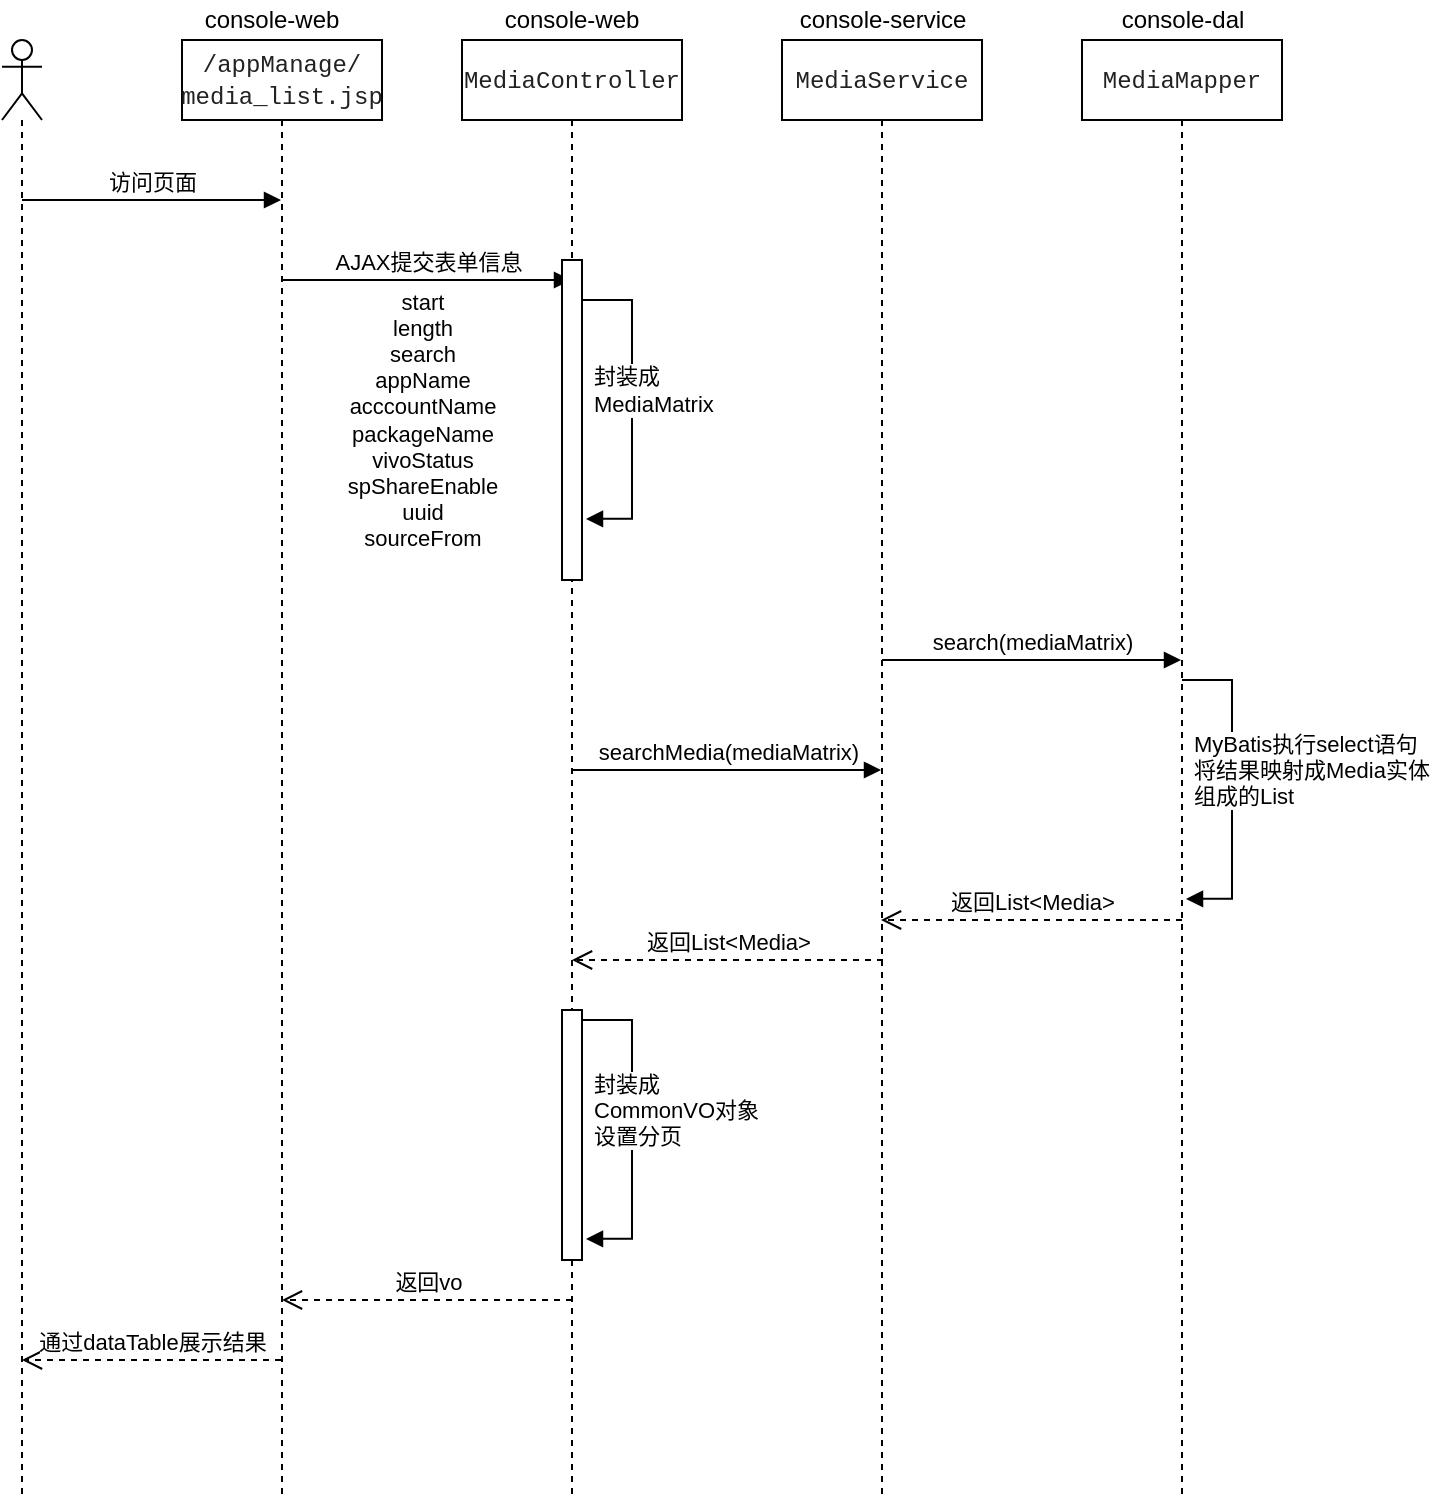 <mxfile version="14.1.4" type="github">
  <diagram id="9OYVoamQwVcNS9YlbufE" name="第 1 页">
    <mxGraphModel dx="1422" dy="762" grid="1" gridSize="10" guides="1" tooltips="1" connect="1" arrows="1" fold="1" page="1" pageScale="1" pageWidth="827" pageHeight="1169" math="0" shadow="0">
      <root>
        <mxCell id="0" />
        <mxCell id="1" parent="0" />
        <mxCell id="_frdvWWSP4NSwpnnzkr7-34" value="" style="shape=umlLifeline;participant=umlActor;perimeter=lifelinePerimeter;whiteSpace=wrap;html=1;container=1;collapsible=0;recursiveResize=0;verticalAlign=top;spacingTop=36;outlineConnect=0;" vertex="1" parent="1">
          <mxGeometry x="60" y="60" width="20" height="730" as="geometry" />
        </mxCell>
        <mxCell id="_frdvWWSP4NSwpnnzkr7-42" value="访问页面" style="html=1;verticalAlign=bottom;endArrow=block;" edge="1" parent="_frdvWWSP4NSwpnnzkr7-34" target="_frdvWWSP4NSwpnnzkr7-35">
          <mxGeometry width="80" relative="1" as="geometry">
            <mxPoint x="10" y="80" as="sourcePoint" />
            <mxPoint x="90" y="80" as="targetPoint" />
          </mxGeometry>
        </mxCell>
        <mxCell id="_frdvWWSP4NSwpnnzkr7-35" value="&lt;span style=&quot;color: rgb(34 , 34 , 34) ; font-family: &amp;#34;consolas&amp;#34; , &amp;#34;lucida console&amp;#34; , &amp;#34;courier new&amp;#34; , monospace ; text-align: left&quot;&gt;/appManage/&lt;br&gt;media_list.jsp&lt;/span&gt;" style="shape=umlLifeline;perimeter=lifelinePerimeter;whiteSpace=wrap;html=1;container=1;collapsible=0;recursiveResize=0;outlineConnect=0;" vertex="1" parent="1">
          <mxGeometry x="150" y="60" width="100" height="730" as="geometry" />
        </mxCell>
        <mxCell id="_frdvWWSP4NSwpnnzkr7-43" value="AJAX提交表单信息" style="html=1;verticalAlign=bottom;endArrow=block;" edge="1" parent="_frdvWWSP4NSwpnnzkr7-35" target="_frdvWWSP4NSwpnnzkr7-36">
          <mxGeometry width="80" relative="1" as="geometry">
            <mxPoint x="50" y="120" as="sourcePoint" />
            <mxPoint x="130" y="120" as="targetPoint" />
          </mxGeometry>
        </mxCell>
        <mxCell id="_frdvWWSP4NSwpnnzkr7-52" value="start&lt;br&gt;length&lt;br&gt;search&lt;br&gt;appName&lt;br&gt;acccountName&lt;br&gt;packageName&lt;br&gt;vivoStatus&lt;br&gt;spShareEnable&lt;br&gt;uuid&lt;br&gt;sourceFrom" style="edgeLabel;html=1;align=center;verticalAlign=middle;resizable=0;points=[];" vertex="1" connectable="0" parent="_frdvWWSP4NSwpnnzkr7-43">
          <mxGeometry x="0.356" y="-4" relative="1" as="geometry">
            <mxPoint x="-28" y="66" as="offset" />
          </mxGeometry>
        </mxCell>
        <mxCell id="_frdvWWSP4NSwpnnzkr7-36" value="&lt;div style=&quot;text-align: left&quot;&gt;&lt;span&gt;&lt;font color=&quot;#222222&quot; face=&quot;consolas, lucida console, courier new, monospace&quot;&gt;MediaController&lt;/font&gt;&lt;/span&gt;&lt;/div&gt;" style="shape=umlLifeline;perimeter=lifelinePerimeter;whiteSpace=wrap;html=1;container=1;collapsible=0;recursiveResize=0;outlineConnect=0;" vertex="1" parent="1">
          <mxGeometry x="290" y="60" width="110" height="730" as="geometry" />
        </mxCell>
        <mxCell id="_frdvWWSP4NSwpnnzkr7-45" value="" style="html=1;points=[];perimeter=orthogonalPerimeter;" vertex="1" parent="_frdvWWSP4NSwpnnzkr7-36">
          <mxGeometry x="50" y="110" width="10" height="160" as="geometry" />
        </mxCell>
        <mxCell id="_frdvWWSP4NSwpnnzkr7-61" value="console-web" style="text;html=1;strokeColor=none;fillColor=none;align=center;verticalAlign=middle;whiteSpace=wrap;rounded=0;" vertex="1" parent="_frdvWWSP4NSwpnnzkr7-36">
          <mxGeometry x="20" y="-20" width="70" height="20" as="geometry" />
        </mxCell>
        <mxCell id="_frdvWWSP4NSwpnnzkr7-72" value="" style="html=1;points=[];perimeter=orthogonalPerimeter;" vertex="1" parent="_frdvWWSP4NSwpnnzkr7-36">
          <mxGeometry x="50" y="485" width="10" height="125" as="geometry" />
        </mxCell>
        <mxCell id="_frdvWWSP4NSwpnnzkr7-48" value="封装成&lt;br&gt;MediaMatrix" style="edgeStyle=orthogonalEdgeStyle;html=1;align=left;spacingLeft=2;endArrow=block;rounded=0;entryX=1.2;entryY=0.809;entryDx=0;entryDy=0;entryPerimeter=0;" edge="1" target="_frdvWWSP4NSwpnnzkr7-45" parent="1">
          <mxGeometry x="-0.113" y="-23" relative="1" as="geometry">
            <mxPoint x="350" y="190" as="sourcePoint" />
            <Array as="points">
              <mxPoint x="375" y="190" />
              <mxPoint x="375" y="299" />
            </Array>
            <mxPoint x="355" y="210" as="targetPoint" />
            <mxPoint as="offset" />
          </mxGeometry>
        </mxCell>
        <mxCell id="_frdvWWSP4NSwpnnzkr7-49" value="&lt;div style=&quot;text-align: left&quot;&gt;&lt;span&gt;&lt;font color=&quot;#222222&quot; face=&quot;consolas, lucida console, courier new, monospace&quot;&gt;MediaService&lt;/font&gt;&lt;/span&gt;&lt;/div&gt;" style="shape=umlLifeline;perimeter=lifelinePerimeter;whiteSpace=wrap;html=1;container=1;collapsible=0;recursiveResize=0;outlineConnect=0;" vertex="1" parent="1">
          <mxGeometry x="450" y="60" width="100" height="730" as="geometry" />
        </mxCell>
        <mxCell id="_frdvWWSP4NSwpnnzkr7-66" value="search(mediaMatrix)" style="html=1;verticalAlign=bottom;endArrow=block;" edge="1" parent="_frdvWWSP4NSwpnnzkr7-49">
          <mxGeometry width="80" relative="1" as="geometry">
            <mxPoint x="50" y="310" as="sourcePoint" />
            <mxPoint x="199.5" y="310" as="targetPoint" />
          </mxGeometry>
        </mxCell>
        <mxCell id="_frdvWWSP4NSwpnnzkr7-53" value="searchMedia(mediaMatrix)" style="html=1;verticalAlign=bottom;endArrow=block;" edge="1" parent="1" source="_frdvWWSP4NSwpnnzkr7-36" target="_frdvWWSP4NSwpnnzkr7-49">
          <mxGeometry width="80" relative="1" as="geometry">
            <mxPoint x="350" y="320" as="sourcePoint" />
            <mxPoint x="430" y="320" as="targetPoint" />
          </mxGeometry>
        </mxCell>
        <mxCell id="_frdvWWSP4NSwpnnzkr7-60" value="console-web" style="text;html=1;strokeColor=none;fillColor=none;align=center;verticalAlign=middle;whiteSpace=wrap;rounded=0;" vertex="1" parent="1">
          <mxGeometry x="160" y="40" width="70" height="20" as="geometry" />
        </mxCell>
        <mxCell id="_frdvWWSP4NSwpnnzkr7-62" value="console-service" style="text;html=1;strokeColor=none;fillColor=none;align=center;verticalAlign=middle;whiteSpace=wrap;rounded=0;" vertex="1" parent="1">
          <mxGeometry x="452.5" y="40" width="95" height="20" as="geometry" />
        </mxCell>
        <mxCell id="_frdvWWSP4NSwpnnzkr7-63" value="&lt;div style=&quot;text-align: left&quot;&gt;&lt;span&gt;&lt;font color=&quot;#222222&quot; face=&quot;consolas, lucida console, courier new, monospace&quot;&gt;MediaMapper&lt;/font&gt;&lt;/span&gt;&lt;/div&gt;" style="shape=umlLifeline;perimeter=lifelinePerimeter;whiteSpace=wrap;html=1;container=1;collapsible=0;recursiveResize=0;outlineConnect=0;" vertex="1" parent="1">
          <mxGeometry x="600" y="60" width="100" height="730" as="geometry" />
        </mxCell>
        <mxCell id="_frdvWWSP4NSwpnnzkr7-64" value="console-dal" style="text;html=1;strokeColor=none;fillColor=none;align=center;verticalAlign=middle;whiteSpace=wrap;rounded=0;" vertex="1" parent="1">
          <mxGeometry x="602.5" y="40" width="95" height="20" as="geometry" />
        </mxCell>
        <mxCell id="_frdvWWSP4NSwpnnzkr7-67" value="MyBatis执行select语句&lt;br&gt;将结果映射成Media实体&lt;br&gt;组成的List" style="edgeStyle=orthogonalEdgeStyle;html=1;align=left;spacingLeft=2;endArrow=block;rounded=0;entryX=1.2;entryY=0.809;entryDx=0;entryDy=0;entryPerimeter=0;" edge="1" parent="1">
          <mxGeometry x="-0.113" y="-23" relative="1" as="geometry">
            <mxPoint x="650" y="380" as="sourcePoint" />
            <Array as="points">
              <mxPoint x="675" y="380" />
              <mxPoint x="675" y="489" />
            </Array>
            <mxPoint x="652" y="489.44" as="targetPoint" />
            <mxPoint as="offset" />
          </mxGeometry>
        </mxCell>
        <mxCell id="_frdvWWSP4NSwpnnzkr7-69" value="返回List&amp;lt;Media&amp;gt;" style="html=1;verticalAlign=bottom;endArrow=open;dashed=1;endSize=8;" edge="1" parent="1">
          <mxGeometry relative="1" as="geometry">
            <mxPoint x="650" y="500" as="sourcePoint" />
            <mxPoint x="499.5" y="500" as="targetPoint" />
          </mxGeometry>
        </mxCell>
        <mxCell id="_frdvWWSP4NSwpnnzkr7-70" value="返回List&amp;lt;Media&amp;gt;" style="html=1;verticalAlign=bottom;endArrow=open;dashed=1;endSize=8;" edge="1" parent="1" target="_frdvWWSP4NSwpnnzkr7-36">
          <mxGeometry relative="1" as="geometry">
            <mxPoint x="500.5" y="520" as="sourcePoint" />
            <mxPoint x="350" y="520" as="targetPoint" />
          </mxGeometry>
        </mxCell>
        <mxCell id="_frdvWWSP4NSwpnnzkr7-71" value="封装成&lt;br&gt;CommonVO对象&lt;br&gt;设置分页" style="edgeStyle=orthogonalEdgeStyle;html=1;align=left;spacingLeft=2;endArrow=block;rounded=0;entryX=1.2;entryY=0.809;entryDx=0;entryDy=0;entryPerimeter=0;" edge="1" parent="1">
          <mxGeometry x="-0.113" y="-23" relative="1" as="geometry">
            <mxPoint x="350" y="550" as="sourcePoint" />
            <Array as="points">
              <mxPoint x="375" y="550" />
              <mxPoint x="375" y="659" />
            </Array>
            <mxPoint x="352" y="659.44" as="targetPoint" />
            <mxPoint as="offset" />
          </mxGeometry>
        </mxCell>
        <mxCell id="_frdvWWSP4NSwpnnzkr7-73" value="返回vo" style="html=1;verticalAlign=bottom;endArrow=open;dashed=1;endSize=8;" edge="1" parent="1" source="_frdvWWSP4NSwpnnzkr7-36" target="_frdvWWSP4NSwpnnzkr7-35">
          <mxGeometry relative="1" as="geometry">
            <mxPoint x="340" y="680" as="sourcePoint" />
            <mxPoint x="260" y="680" as="targetPoint" />
            <Array as="points">
              <mxPoint x="345" y="690" />
              <mxPoint x="300" y="690" />
            </Array>
          </mxGeometry>
        </mxCell>
        <mxCell id="_frdvWWSP4NSwpnnzkr7-74" value="通过dataTable展示结果" style="html=1;verticalAlign=bottom;endArrow=open;dashed=1;endSize=8;" edge="1" parent="1" source="_frdvWWSP4NSwpnnzkr7-35" target="_frdvWWSP4NSwpnnzkr7-34">
          <mxGeometry relative="1" as="geometry">
            <mxPoint x="200" y="710" as="sourcePoint" />
            <mxPoint x="120" y="710" as="targetPoint" />
            <Array as="points">
              <mxPoint x="110" y="720" />
            </Array>
          </mxGeometry>
        </mxCell>
      </root>
    </mxGraphModel>
  </diagram>
</mxfile>
